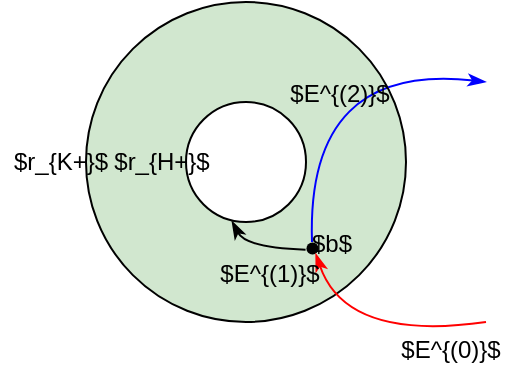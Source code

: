 <mxfile version="20.8.16" type="device"><diagram id="oz9pHpwIHyvxPbKjQ-Iw" name="Page-1"><mxGraphModel dx="398" dy="232" grid="1" gridSize="10" guides="1" tooltips="1" connect="1" arrows="1" fold="1" page="1" pageScale="1" pageWidth="827" pageHeight="1169" math="1" shadow="0"><root><mxCell id="0"/><mxCell id="1" parent="0"/><mxCell id="HwbPUJGvosEMdGuTlt7J-1" value="" style="ellipse;whiteSpace=wrap;html=1;aspect=fixed;fillColor=#D1E7CF;" parent="1" vertex="1"><mxGeometry x="43" width="160" height="160" as="geometry"/></mxCell><mxCell id="HwbPUJGvosEMdGuTlt7J-3" value="" style="ellipse;whiteSpace=wrap;html=1;aspect=fixed;fillColor=#FFFFFF;" parent="1" vertex="1"><mxGeometry x="93" y="50" width="60" height="60" as="geometry"/></mxCell><mxCell id="HwbPUJGvosEMdGuTlt7J-4" value="" style="ellipse;whiteSpace=wrap;html=1;aspect=fixed;fillColor=#000000;strokeWidth=0;" parent="1" vertex="1"><mxGeometry x="153" y="120" width="6" height="6" as="geometry"/></mxCell><mxCell id="HwbPUJGvosEMdGuTlt7J-13" value="" style="endArrow=none;html=1;rounded=0;curved=1;exitX=0.805;exitY=0.955;exitDx=0;exitDy=0;exitPerimeter=0;endFill=0;startArrow=classicThin;startFill=1;fillColor=#e51400;strokeColor=#FF0000;" parent="1" source="HwbPUJGvosEMdGuTlt7J-4" edge="1"><mxGeometry width="50" height="50" relative="1" as="geometry"><mxPoint x="203" y="160" as="sourcePoint"/><mxPoint x="243" y="160" as="targetPoint"/><Array as="points"><mxPoint x="173" y="170"/></Array></mxGeometry></mxCell><mxCell id="HwbPUJGvosEMdGuTlt7J-14" value="" style="endArrow=classicThin;html=1;rounded=0;curved=1;exitX=0.5;exitY=0;exitDx=0;exitDy=0;endFill=1;strokeColor=#0000FF;" parent="1" source="HwbPUJGvosEMdGuTlt7J-4" edge="1"><mxGeometry width="50" height="50" relative="1" as="geometry"><mxPoint x="159" y="120" as="sourcePoint"/><mxPoint x="243" y="40" as="targetPoint"/><Array as="points"><mxPoint x="153" y="30"/></Array></mxGeometry></mxCell><mxCell id="HwbPUJGvosEMdGuTlt7J-15" value="" style="endArrow=classicThin;html=1;rounded=0;curved=1;exitX=-0.037;exitY=0.636;exitDx=0;exitDy=0;exitPerimeter=0;entryX=0.382;entryY=0.992;entryDx=0;entryDy=0;entryPerimeter=0;endFill=1;" parent="1" source="HwbPUJGvosEMdGuTlt7J-4" target="HwbPUJGvosEMdGuTlt7J-3" edge="1"><mxGeometry width="50" height="50" relative="1" as="geometry"><mxPoint x="143" y="120" as="sourcePoint"/><mxPoint x="193" y="70" as="targetPoint"/><Array as="points"><mxPoint x="123" y="123"/></Array></mxGeometry></mxCell><mxCell id="HwbPUJGvosEMdGuTlt7J-16" value="$b$" style="text;html=1;strokeColor=none;fillColor=none;align=center;verticalAlign=middle;whiteSpace=wrap;rounded=0;strokeWidth=0;" parent="1" vertex="1"><mxGeometry x="142" y="113" width="48" height="15" as="geometry"/></mxCell><mxCell id="HwbPUJGvosEMdGuTlt7J-17" value="$E^{(0)}$" style="text;html=1;strokeColor=none;fillColor=none;align=center;verticalAlign=middle;whiteSpace=wrap;rounded=0;strokeWidth=0;" parent="1" vertex="1"><mxGeometry x="194" y="164" width="63" height="20" as="geometry"/></mxCell><mxCell id="HwbPUJGvosEMdGuTlt7J-18" value="$E^{(1)}$" style="text;html=1;strokeColor=none;fillColor=none;align=center;verticalAlign=middle;whiteSpace=wrap;rounded=0;strokeWidth=0;" parent="1" vertex="1"><mxGeometry x="103" y="126" width="64" height="20" as="geometry"/></mxCell><mxCell id="HwbPUJGvosEMdGuTlt7J-19" value="$E^{(2)}$" style="text;html=1;strokeColor=none;fillColor=none;align=center;verticalAlign=middle;whiteSpace=wrap;rounded=0;strokeWidth=0;" parent="1" vertex="1"><mxGeometry x="139" y="36" width="62" height="20" as="geometry"/></mxCell><mxCell id="HwbPUJGvosEMdGuTlt7J-20" value="$r_{H+}$" style="text;html=1;strokeColor=none;fillColor=none;align=center;verticalAlign=middle;whiteSpace=wrap;rounded=0;strokeWidth=0;" parent="1" vertex="1"><mxGeometry x="51" y="70" width="60" height="20" as="geometry"/></mxCell><mxCell id="HwbPUJGvosEMdGuTlt7J-21" value="$r_{K+}$" style="text;html=1;strokeColor=none;fillColor=none;align=center;verticalAlign=middle;whiteSpace=wrap;rounded=0;strokeWidth=0;" parent="1" vertex="1"><mxGeometry y="70" width="61" height="20" as="geometry"/></mxCell></root></mxGraphModel></diagram></mxfile>